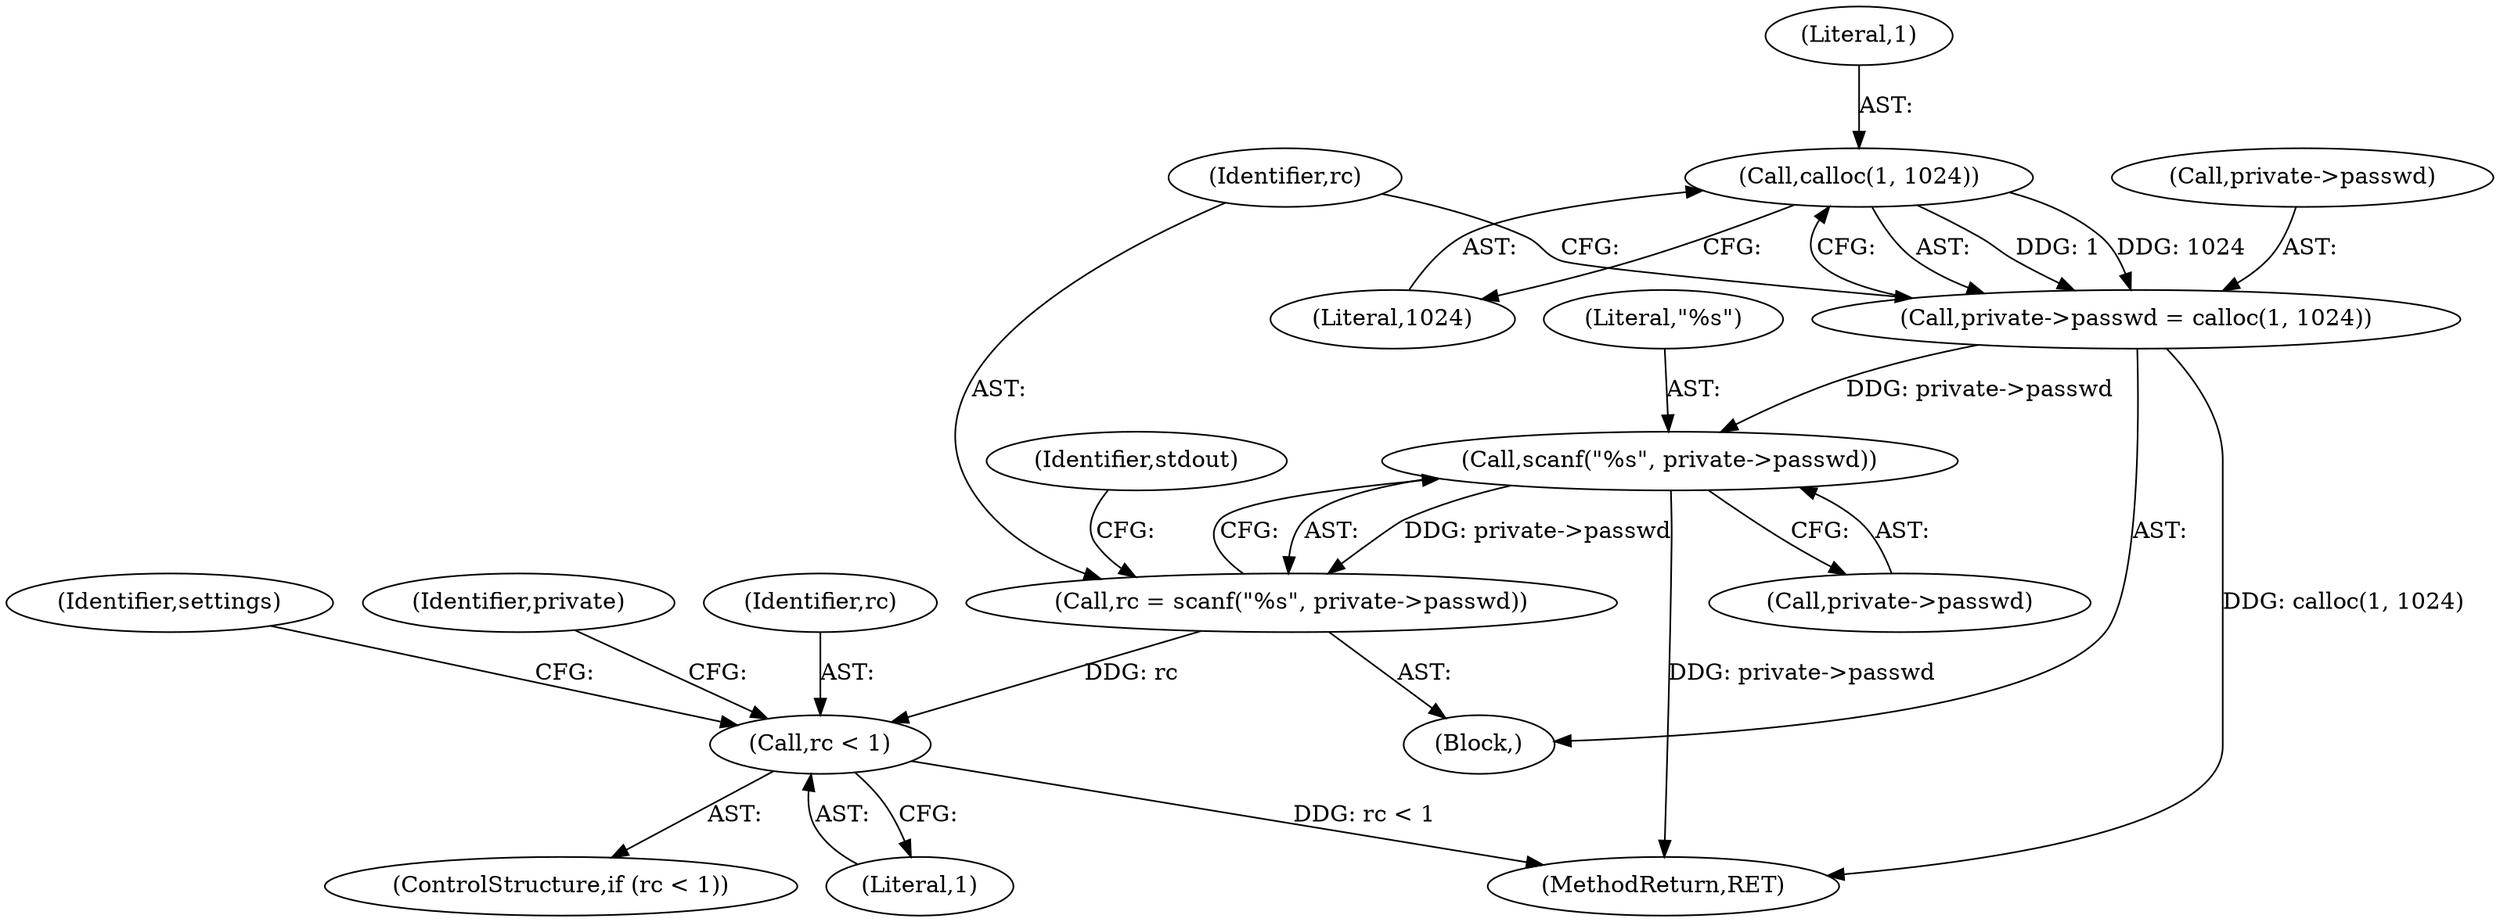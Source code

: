 digraph "0_pacemaker_564f7cc2a51dcd2f28ab12a13394f31be5aa3c93_7@API" {
"1000150" [label="(Call,calloc(1, 1024))"];
"1000146" [label="(Call,private->passwd = calloc(1, 1024))"];
"1000155" [label="(Call,scanf(\"%s\", private->passwd))"];
"1000153" [label="(Call,rc = scanf(\"%s\", private->passwd))"];
"1000164" [label="(Call,rc < 1)"];
"1000153" [label="(Call,rc = scanf(\"%s\", private->passwd))"];
"1000156" [label="(Literal,\"%s\")"];
"1000150" [label="(Call,calloc(1, 1024))"];
"1000175" [label="(Identifier,settings)"];
"1000154" [label="(Identifier,rc)"];
"1000170" [label="(Identifier,private)"];
"1000166" [label="(Literal,1)"];
"1000122" [label="(Block,)"];
"1000155" [label="(Call,scanf(\"%s\", private->passwd))"];
"1000164" [label="(Call,rc < 1)"];
"1000146" [label="(Call,private->passwd = calloc(1, 1024))"];
"1000147" [label="(Call,private->passwd)"];
"1000165" [label="(Identifier,rc)"];
"1000151" [label="(Literal,1)"];
"1000161" [label="(Identifier,stdout)"];
"1000163" [label="(ControlStructure,if (rc < 1))"];
"1000157" [label="(Call,private->passwd)"];
"1000152" [label="(Literal,1024)"];
"1000310" [label="(MethodReturn,RET)"];
"1000150" -> "1000146"  [label="AST: "];
"1000150" -> "1000152"  [label="CFG: "];
"1000151" -> "1000150"  [label="AST: "];
"1000152" -> "1000150"  [label="AST: "];
"1000146" -> "1000150"  [label="CFG: "];
"1000150" -> "1000146"  [label="DDG: 1"];
"1000150" -> "1000146"  [label="DDG: 1024"];
"1000146" -> "1000122"  [label="AST: "];
"1000147" -> "1000146"  [label="AST: "];
"1000154" -> "1000146"  [label="CFG: "];
"1000146" -> "1000310"  [label="DDG: calloc(1, 1024)"];
"1000146" -> "1000155"  [label="DDG: private->passwd"];
"1000155" -> "1000153"  [label="AST: "];
"1000155" -> "1000157"  [label="CFG: "];
"1000156" -> "1000155"  [label="AST: "];
"1000157" -> "1000155"  [label="AST: "];
"1000153" -> "1000155"  [label="CFG: "];
"1000155" -> "1000310"  [label="DDG: private->passwd"];
"1000155" -> "1000153"  [label="DDG: private->passwd"];
"1000153" -> "1000122"  [label="AST: "];
"1000154" -> "1000153"  [label="AST: "];
"1000161" -> "1000153"  [label="CFG: "];
"1000153" -> "1000164"  [label="DDG: rc"];
"1000164" -> "1000163"  [label="AST: "];
"1000164" -> "1000166"  [label="CFG: "];
"1000165" -> "1000164"  [label="AST: "];
"1000166" -> "1000164"  [label="AST: "];
"1000170" -> "1000164"  [label="CFG: "];
"1000175" -> "1000164"  [label="CFG: "];
"1000164" -> "1000310"  [label="DDG: rc < 1"];
}
